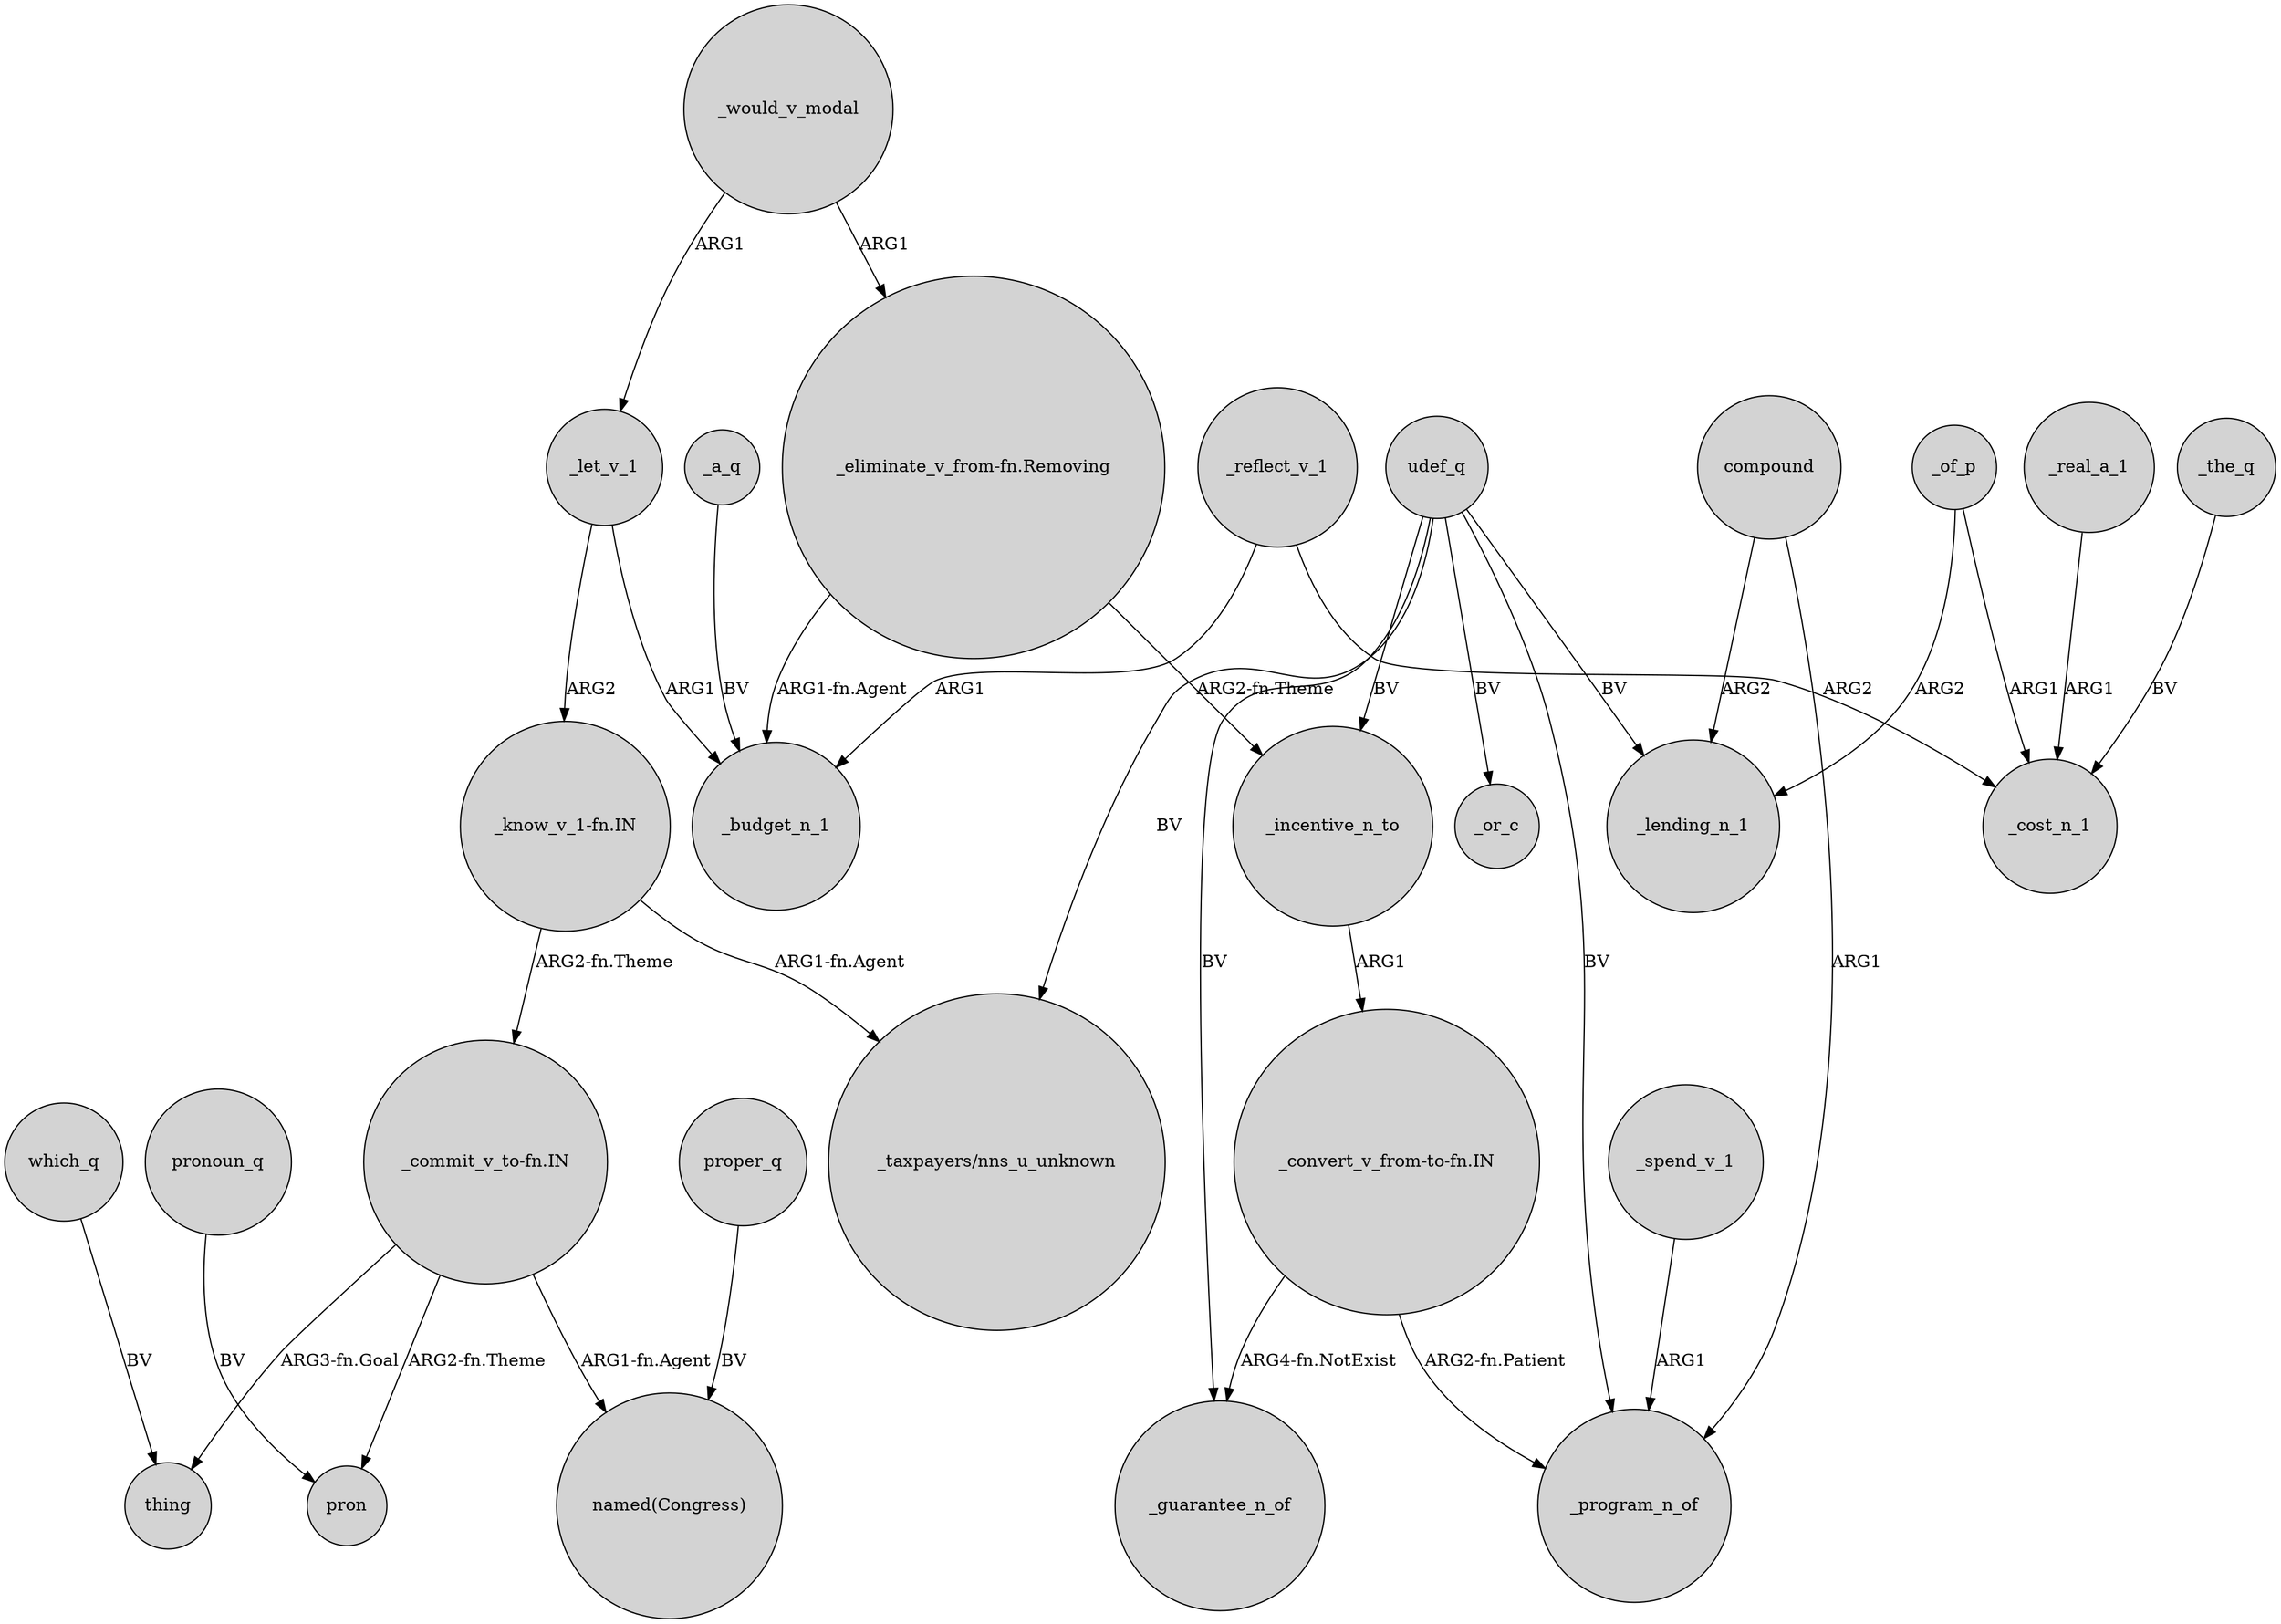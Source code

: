 digraph {
	node [shape=circle style=filled]
	_reflect_v_1 -> _budget_n_1 [label=ARG1]
	"_convert_v_from-to-fn.IN" -> _program_n_of [label="ARG2-fn.Patient"]
	_incentive_n_to -> "_convert_v_from-to-fn.IN" [label=ARG1]
	_a_q -> _budget_n_1 [label=BV]
	udef_q -> _lending_n_1 [label=BV]
	udef_q -> _incentive_n_to [label=BV]
	"_know_v_1-fn.IN" -> "_commit_v_to-fn.IN" [label="ARG2-fn.Theme"]
	"_commit_v_to-fn.IN" -> thing [label="ARG3-fn.Goal"]
	_let_v_1 -> "_know_v_1-fn.IN" [label=ARG2]
	udef_q -> _guarantee_n_of [label=BV]
	"_know_v_1-fn.IN" -> "_taxpayers/nns_u_unknown" [label="ARG1-fn.Agent"]
	udef_q -> _program_n_of [label=BV]
	_would_v_modal -> "_eliminate_v_from-fn.Removing" [label=ARG1]
	_of_p -> _lending_n_1 [label=ARG2]
	_would_v_modal -> _let_v_1 [label=ARG1]
	udef_q -> _or_c [label=BV]
	proper_q -> "named(Congress)" [label=BV]
	_the_q -> _cost_n_1 [label=BV]
	"_eliminate_v_from-fn.Removing" -> _budget_n_1 [label="ARG1-fn.Agent"]
	_of_p -> _cost_n_1 [label=ARG1]
	pronoun_q -> pron [label=BV]
	"_commit_v_to-fn.IN" -> pron [label="ARG2-fn.Theme"]
	_reflect_v_1 -> _cost_n_1 [label=ARG2]
	"_convert_v_from-to-fn.IN" -> _guarantee_n_of [label="ARG4-fn.NotExist"]
	udef_q -> "_taxpayers/nns_u_unknown" [label=BV]
	"_commit_v_to-fn.IN" -> "named(Congress)" [label="ARG1-fn.Agent"]
	_real_a_1 -> _cost_n_1 [label=ARG1]
	"_eliminate_v_from-fn.Removing" -> _incentive_n_to [label="ARG2-fn.Theme"]
	compound -> _program_n_of [label=ARG1]
	_spend_v_1 -> _program_n_of [label=ARG1]
	_let_v_1 -> _budget_n_1 [label=ARG1]
	compound -> _lending_n_1 [label=ARG2]
	which_q -> thing [label=BV]
}
